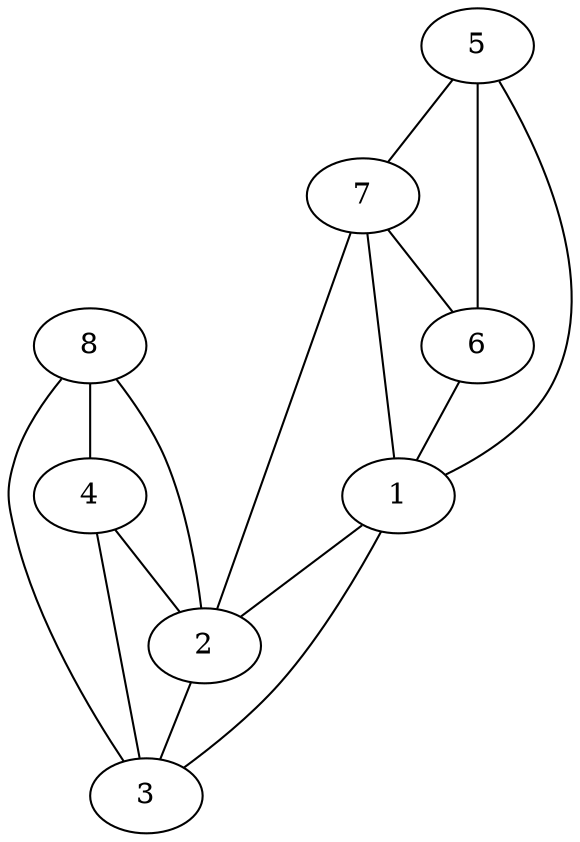 graph pdb1pin {
	1	 [aaLength=17,
		sequence=KEEALELINGYIQKIKS,
		type=0];
	2	 [aaLength=8,
		sequence=FESLASQF,
		type=0];
	1 -- 2	 [distance0="23.85633",
		frequency=1,
		type0=1];
	3	 [aaLength=5,
		sequence=SSAKA,
		type=0];
	1 -- 3	 [distance0="36.88226",
		frequency=1,
		type0=2];
	2 -- 3	 [distance0="13.3844",
		distance1="3.0",
		frequency=2,
		type0=1,
		type1=4];
	4	 [aaLength=9,
		sequence=KPFEDASFA,
		type=0];
	4 -- 2	 [distance0="29.53572",
		frequency=1,
		type0=2];
	4 -- 3	 [distance0="21.91477",
		frequency=1,
		type0=1];
	5	 [aaLength=5,
		sequence=WEKRM,
		type=1];
	5 -- 1	 [distance0="75.88977",
		frequency=1,
		type0=3];
	6	 [aaLength=5,
		sequence=VYYFN,
		type=1];
	5 -- 6	 [distance0="11.0",
		distance1="6.0",
		frequency=2,
		type0=1,
		type1=4];
	7	 [aaLength=7,
		sequence=RCSHLLV,
		type=1];
	5 -- 7	 [distance0="45.0",
		frequency=1,
		type0=2];
	6 -- 1	 [distance0="65.71345",
		frequency=1,
		type0=3];
	7 -- 1	 [distance0="37.33976",
		frequency=1,
		type0=2];
	7 -- 2	 [distance0="40.0",
		frequency=1,
		type0=4];
	7 -- 6	 [distance0="34.0",
		frequency=1,
		type0=1];
	8	 [aaLength=8,
		sequence=IHIILRTE,
		type=1];
	8 -- 2	 [distance0="57.40106",
		frequency=1,
		type0=3];
	8 -- 3	 [distance0="45.65538",
		frequency=1,
		type0=2];
	8 -- 4	 [distance0="36.55912",
		frequency=1,
		type0=1];
}
